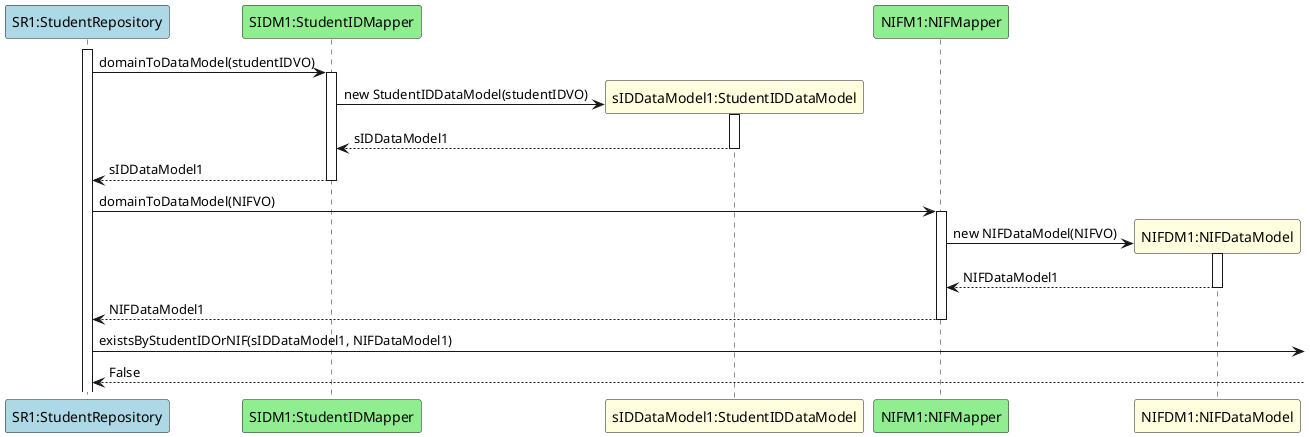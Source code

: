 @startuml

participant "SR1:StudentRepository" as SR #lightblue
participant "SIDM1:StudentIDMapper" as SMapper #lightgreen
participant "sIDDataModel1:StudentIDDataModel" as siddm #lightyellow
participant "NIFM1:NIFMapper" as NIF #lightgreen
participant "NIFDM1:NIFDataModel" as NIFDM #lightyellow

activate SR
SR -> SMapper : domainToDataModel(studentIDVO)
activate SMapper
SMapper -> siddm**: new StudentIDDataModel(studentIDVO)
activate siddm
siddm --> SMapper : sIDDataModel1
deactivate siddm
SMapper --> SR: sIDDataModel1
deactivate SMapper
SR -> NIF : domainToDataModel(NIFVO)
activate NIF
NIF -> NIFDM**: new NIFDataModel(NIFVO)
activate NIFDM
NIFDM --> NIF: NIFDataModel1
deactivate NIFDM
NIF --> SR: NIFDataModel1
deactivate NIF
SR -> : existsByStudentIDOrNIF(sIDDataModel1, NIFDataModel1)
SR <-- : False
@enduml